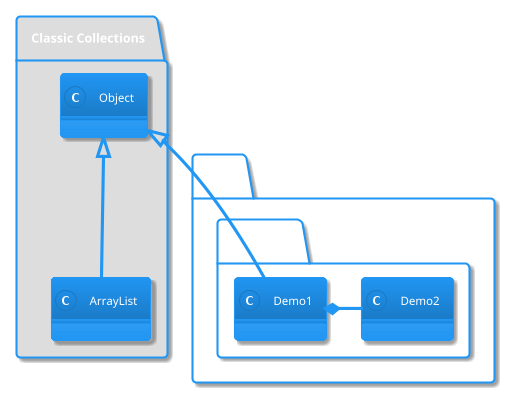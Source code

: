@startuml
!theme materia

package "Classic Collections" #DDDDDD {
  Object <|-- ArrayList
}

package com.plantuml {
  Object <|-- Demo1
  Demo1 *- Demo2
}

@enduml
